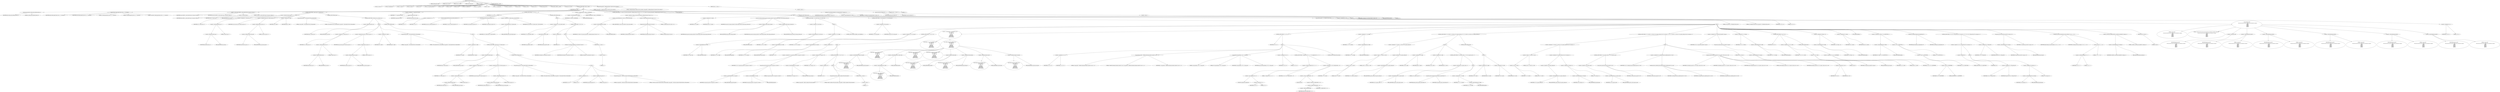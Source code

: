 digraph hostapd_notif_assoc {  
"1000121" [label = "(METHOD,hostapd_notif_assoc)" ]
"1000122" [label = "(PARAM,hostapd_data *hapd)" ]
"1000123" [label = "(PARAM,const u8 *addr)" ]
"1000124" [label = "(PARAM,const u8 *req_ies)" ]
"1000125" [label = "(PARAM,size_t req_ies_len)" ]
"1000126" [label = "(PARAM,int reassoc)" ]
"1000127" [label = "(BLOCK,,)" ]
"1000128" [label = "(LOCAL,v5: const u8 *)" ]
"1000129" [label = "(LOCAL,v6: hostapd_data *)" ]
"1000130" [label = "(LOCAL,v7: sta_info *)" ]
"1000131" [label = "(LOCAL,v8: sta_info *)" ]
"1000132" [label = "(LOCAL,v9: int)" ]
"1000133" [label = "(LOCAL,v10: wpa_state_machine *)" ]
"1000134" [label = "(LOCAL,v11: int)" ]
"1000135" [label = "(LOCAL,v12: int)" ]
"1000136" [label = "(LOCAL,v13: int)" ]
"1000137" [label = "(LOCAL,v14: unsigned int)" ]
"1000138" [label = "(LOCAL,v15: wpa_event)" ]
"1000139" [label = "(LOCAL,v17: u32)" ]
"1000140" [label = "(LOCAL,v18: hostapd_data *)" ]
"1000141" [label = "(LOCAL,v19: const u8 *)" ]
"1000142" [label = "(LOCAL,v20: int)" ]
"1000143" [label = "(LOCAL,v21: u32)" ]
"1000144" [label = "(LOCAL,v22: u8 *)" ]
"1000145" [label = "(LOCAL,wpa_ie_len: int)" ]
"1000146" [label = "(LOCAL,elems: ieee802_11_elems)" ]
"1000147" [label = "(LOCAL,eid: u8 [ 1080 ])" ]
"1000148" [label = "(CONTROL_STRUCTURE,if ( addr ),if ( addr ))" ]
"1000149" [label = "(IDENTIFIER,addr,if ( addr ))" ]
"1000150" [label = "(BLOCK,,)" ]
"1000151" [label = "(random_add_randomness,random_add_randomness(addr, 6u))" ]
"1000152" [label = "(IDENTIFIER,addr,random_add_randomness(addr, 6u))" ]
"1000153" [label = "(LITERAL,6u,random_add_randomness(addr, 6u))" ]
"1000154" [label = "(hostapd_logger,hostapd_logger(hapd, addr, 1u, 2, \"associated\"))" ]
"1000155" [label = "(IDENTIFIER,hapd,hostapd_logger(hapd, addr, 1u, 2, \"associated\"))" ]
"1000156" [label = "(IDENTIFIER,addr,hostapd_logger(hapd, addr, 1u, 2, \"associated\"))" ]
"1000157" [label = "(LITERAL,1u,hostapd_logger(hapd, addr, 1u, 2, \"associated\"))" ]
"1000158" [label = "(LITERAL,2,hostapd_logger(hapd, addr, 1u, 2, \"associated\"))" ]
"1000159" [label = "(LITERAL,\"associated\",hostapd_logger(hapd, addr, 1u, 2, \"associated\"))" ]
"1000160" [label = "(ieee802_11_parse_elems,ieee802_11_parse_elems(req_ies, req_ies_len, &elems, 0))" ]
"1000161" [label = "(IDENTIFIER,req_ies,ieee802_11_parse_elems(req_ies, req_ies_len, &elems, 0))" ]
"1000162" [label = "(IDENTIFIER,req_ies_len,ieee802_11_parse_elems(req_ies, req_ies_len, &elems, 0))" ]
"1000163" [label = "(<operator>.addressOf,&elems)" ]
"1000164" [label = "(IDENTIFIER,elems,ieee802_11_parse_elems(req_ies, req_ies_len, &elems, 0))" ]
"1000165" [label = "(LITERAL,0,ieee802_11_parse_elems(req_ies, req_ies_len, &elems, 0))" ]
"1000166" [label = "(CONTROL_STRUCTURE,if ( elems.wps_ie ),if ( elems.wps_ie ))" ]
"1000167" [label = "(<operator>.fieldAccess,elems.wps_ie)" ]
"1000168" [label = "(IDENTIFIER,elems,if ( elems.wps_ie ))" ]
"1000169" [label = "(FIELD_IDENTIFIER,wps_ie,wps_ie)" ]
"1000170" [label = "(BLOCK,,)" ]
"1000171" [label = "(<operator>.assignment,v5 = elems.wps_ie - 2)" ]
"1000172" [label = "(IDENTIFIER,v5,v5 = elems.wps_ie - 2)" ]
"1000173" [label = "(<operator>.subtraction,elems.wps_ie - 2)" ]
"1000174" [label = "(<operator>.fieldAccess,elems.wps_ie)" ]
"1000175" [label = "(IDENTIFIER,elems,elems.wps_ie - 2)" ]
"1000176" [label = "(FIELD_IDENTIFIER,wps_ie,wps_ie)" ]
"1000177" [label = "(LITERAL,2,elems.wps_ie - 2)" ]
"1000178" [label = "(<operator>.assignment,wpa_ie_len = elems.wps_ie_len + 2)" ]
"1000179" [label = "(IDENTIFIER,wpa_ie_len,wpa_ie_len = elems.wps_ie_len + 2)" ]
"1000180" [label = "(<operator>.addition,elems.wps_ie_len + 2)" ]
"1000181" [label = "(<operator>.fieldAccess,elems.wps_ie_len)" ]
"1000182" [label = "(IDENTIFIER,elems,elems.wps_ie_len + 2)" ]
"1000183" [label = "(FIELD_IDENTIFIER,wps_ie_len,wps_ie_len)" ]
"1000184" [label = "(LITERAL,2,elems.wps_ie_len + 2)" ]
"1000185" [label = "(<operator>.assignment,v6 = hapd)" ]
"1000186" [label = "(IDENTIFIER,v6,v6 = hapd)" ]
"1000187" [label = "(IDENTIFIER,hapd,v6 = hapd)" ]
"1000188" [label = "(wpa_printf,wpa_printf(2, \"STA included WPS IE in (Re)AssocReq\"))" ]
"1000189" [label = "(LITERAL,2,wpa_printf(2, \"STA included WPS IE in (Re)AssocReq\"))" ]
"1000190" [label = "(LITERAL,\"STA included WPS IE in (Re)AssocReq\",wpa_printf(2, \"STA included WPS IE in (Re)AssocReq\"))" ]
"1000191" [label = "(CONTROL_STRUCTURE,else,else)" ]
"1000192" [label = "(CONTROL_STRUCTURE,if ( elems.rsn_ie ),if ( elems.rsn_ie ))" ]
"1000193" [label = "(<operator>.fieldAccess,elems.rsn_ie)" ]
"1000194" [label = "(IDENTIFIER,elems,if ( elems.rsn_ie ))" ]
"1000195" [label = "(FIELD_IDENTIFIER,rsn_ie,rsn_ie)" ]
"1000196" [label = "(BLOCK,,)" ]
"1000197" [label = "(<operator>.assignment,v5 = elems.rsn_ie - 2)" ]
"1000198" [label = "(IDENTIFIER,v5,v5 = elems.rsn_ie - 2)" ]
"1000199" [label = "(<operator>.subtraction,elems.rsn_ie - 2)" ]
"1000200" [label = "(<operator>.fieldAccess,elems.rsn_ie)" ]
"1000201" [label = "(IDENTIFIER,elems,elems.rsn_ie - 2)" ]
"1000202" [label = "(FIELD_IDENTIFIER,rsn_ie,rsn_ie)" ]
"1000203" [label = "(LITERAL,2,elems.rsn_ie - 2)" ]
"1000204" [label = "(<operator>.assignment,wpa_ie_len = elems.rsn_ie_len + 2)" ]
"1000205" [label = "(IDENTIFIER,wpa_ie_len,wpa_ie_len = elems.rsn_ie_len + 2)" ]
"1000206" [label = "(<operator>.addition,elems.rsn_ie_len + 2)" ]
"1000207" [label = "(<operator>.fieldAccess,elems.rsn_ie_len)" ]
"1000208" [label = "(IDENTIFIER,elems,elems.rsn_ie_len + 2)" ]
"1000209" [label = "(FIELD_IDENTIFIER,rsn_ie_len,rsn_ie_len)" ]
"1000210" [label = "(LITERAL,2,elems.rsn_ie_len + 2)" ]
"1000211" [label = "(<operator>.assignment,v6 = hapd)" ]
"1000212" [label = "(IDENTIFIER,v6,v6 = hapd)" ]
"1000213" [label = "(IDENTIFIER,hapd,v6 = hapd)" ]
"1000214" [label = "(wpa_printf,wpa_printf(2, \"STA included RSN IE in (Re)AssocReq\"))" ]
"1000215" [label = "(LITERAL,2,wpa_printf(2, \"STA included RSN IE in (Re)AssocReq\"))" ]
"1000216" [label = "(LITERAL,\"STA included RSN IE in (Re)AssocReq\",wpa_printf(2, \"STA included RSN IE in (Re)AssocReq\"))" ]
"1000217" [label = "(CONTROL_STRUCTURE,else,else)" ]
"1000218" [label = "(BLOCK,,)" ]
"1000219" [label = "(<operator>.assignment,v6 = hapd)" ]
"1000220" [label = "(IDENTIFIER,v6,v6 = hapd)" ]
"1000221" [label = "(IDENTIFIER,hapd,v6 = hapd)" ]
"1000222" [label = "(CONTROL_STRUCTURE,if ( elems.wpa_ie ),if ( elems.wpa_ie ))" ]
"1000223" [label = "(<operator>.fieldAccess,elems.wpa_ie)" ]
"1000224" [label = "(IDENTIFIER,elems,if ( elems.wpa_ie ))" ]
"1000225" [label = "(FIELD_IDENTIFIER,wpa_ie,wpa_ie)" ]
"1000226" [label = "(BLOCK,,)" ]
"1000227" [label = "(<operator>.assignment,v5 = elems.wpa_ie - 2)" ]
"1000228" [label = "(IDENTIFIER,v5,v5 = elems.wpa_ie - 2)" ]
"1000229" [label = "(<operator>.subtraction,elems.wpa_ie - 2)" ]
"1000230" [label = "(<operator>.fieldAccess,elems.wpa_ie)" ]
"1000231" [label = "(IDENTIFIER,elems,elems.wpa_ie - 2)" ]
"1000232" [label = "(FIELD_IDENTIFIER,wpa_ie,wpa_ie)" ]
"1000233" [label = "(LITERAL,2,elems.wpa_ie - 2)" ]
"1000234" [label = "(<operator>.assignment,wpa_ie_len = elems.wpa_ie_len + 2)" ]
"1000235" [label = "(IDENTIFIER,wpa_ie_len,wpa_ie_len = elems.wpa_ie_len + 2)" ]
"1000236" [label = "(<operator>.addition,elems.wpa_ie_len + 2)" ]
"1000237" [label = "(<operator>.fieldAccess,elems.wpa_ie_len)" ]
"1000238" [label = "(IDENTIFIER,elems,elems.wpa_ie_len + 2)" ]
"1000239" [label = "(FIELD_IDENTIFIER,wpa_ie_len,wpa_ie_len)" ]
"1000240" [label = "(LITERAL,2,elems.wpa_ie_len + 2)" ]
"1000241" [label = "(wpa_printf,wpa_printf(2, \"STA included WPA IE in (Re)AssocReq\"))" ]
"1000242" [label = "(LITERAL,2,wpa_printf(2, \"STA included WPA IE in (Re)AssocReq\"))" ]
"1000243" [label = "(LITERAL,\"STA included WPA IE in (Re)AssocReq\",wpa_printf(2, \"STA included WPA IE in (Re)AssocReq\"))" ]
"1000244" [label = "(CONTROL_STRUCTURE,else,else)" ]
"1000245" [label = "(BLOCK,,)" ]
"1000246" [label = "(<operator>.assignment,v5 = 0)" ]
"1000247" [label = "(IDENTIFIER,v5,v5 = 0)" ]
"1000248" [label = "(LITERAL,0,v5 = 0)" ]
"1000249" [label = "(<operator>.assignment,wpa_ie_len = 0)" ]
"1000250" [label = "(IDENTIFIER,wpa_ie_len,wpa_ie_len = 0)" ]
"1000251" [label = "(LITERAL,0,wpa_ie_len = 0)" ]
"1000252" [label = "(wpa_printf,wpa_printf(2, \"STA did not include WPS/RSN/WPA IE in (Re)AssocReq\"))" ]
"1000253" [label = "(LITERAL,2,wpa_printf(2, \"STA did not include WPS/RSN/WPA IE in (Re)AssocReq\"))" ]
"1000254" [label = "(LITERAL,\"STA did not include WPS/RSN/WPA IE in (Re)AssocReq\",wpa_printf(2, \"STA did not include WPS/RSN/WPA IE in (Re)AssocReq\"))" ]
"1000255" [label = "(<operator>.assignment,v7 = ap_get_sta(v6, addr))" ]
"1000256" [label = "(IDENTIFIER,v7,v7 = ap_get_sta(v6, addr))" ]
"1000257" [label = "(ap_get_sta,ap_get_sta(v6, addr))" ]
"1000258" [label = "(IDENTIFIER,v6,ap_get_sta(v6, addr))" ]
"1000259" [label = "(IDENTIFIER,addr,ap_get_sta(v6, addr))" ]
"1000260" [label = "(CONTROL_STRUCTURE,if ( v7 ),if ( v7 ))" ]
"1000261" [label = "(IDENTIFIER,v7,if ( v7 ))" ]
"1000262" [label = "(BLOCK,,)" ]
"1000263" [label = "(<operator>.assignment,v8 = v7)" ]
"1000264" [label = "(IDENTIFIER,v8,v8 = v7)" ]
"1000265" [label = "(IDENTIFIER,v7,v8 = v7)" ]
"1000266" [label = "(ap_sta_no_session_timeout,ap_sta_no_session_timeout(v6, v7))" ]
"1000267" [label = "(IDENTIFIER,v6,ap_sta_no_session_timeout(v6, v7))" ]
"1000268" [label = "(IDENTIFIER,v7,ap_sta_no_session_timeout(v6, v7))" ]
"1000269" [label = "(accounting_sta_stop,accounting_sta_stop(v6, v8))" ]
"1000270" [label = "(IDENTIFIER,v6,accounting_sta_stop(v6, v8))" ]
"1000271" [label = "(IDENTIFIER,v8,accounting_sta_stop(v6, v8))" ]
"1000272" [label = "(<operator>.assignment,v8->timeout_next = STA_NULLFUNC)" ]
"1000273" [label = "(<operator>.indirectFieldAccess,v8->timeout_next)" ]
"1000274" [label = "(IDENTIFIER,v8,v8->timeout_next = STA_NULLFUNC)" ]
"1000275" [label = "(FIELD_IDENTIFIER,timeout_next,timeout_next)" ]
"1000276" [label = "(IDENTIFIER,STA_NULLFUNC,v8->timeout_next = STA_NULLFUNC)" ]
"1000277" [label = "(CONTROL_STRUCTURE,else,else)" ]
"1000278" [label = "(BLOCK,,)" ]
"1000279" [label = "(<operator>.assignment,v8 = ap_sta_add(v6, addr))" ]
"1000280" [label = "(IDENTIFIER,v8,v8 = ap_sta_add(v6, addr))" ]
"1000281" [label = "(ap_sta_add,ap_sta_add(v6, addr))" ]
"1000282" [label = "(IDENTIFIER,v6,ap_sta_add(v6, addr))" ]
"1000283" [label = "(IDENTIFIER,addr,ap_sta_add(v6, addr))" ]
"1000284" [label = "(CONTROL_STRUCTURE,if ( !v8 ),if ( !v8 ))" ]
"1000285" [label = "(<operator>.logicalNot,!v8)" ]
"1000286" [label = "(IDENTIFIER,v8,!v8)" ]
"1000287" [label = "(BLOCK,,)" ]
"1000288" [label = "(hostapd_drv_sta_disassoc,hostapd_drv_sta_disassoc(v6, addr, 5))" ]
"1000289" [label = "(IDENTIFIER,v6,hostapd_drv_sta_disassoc(v6, addr, 5))" ]
"1000290" [label = "(IDENTIFIER,addr,hostapd_drv_sta_disassoc(v6, addr, 5))" ]
"1000291" [label = "(LITERAL,5,hostapd_drv_sta_disassoc(v6, addr, 5))" ]
"1000292" [label = "(RETURN,return -1;,return -1;)" ]
"1000293" [label = "(<operator>.minus,-1)" ]
"1000294" [label = "(LITERAL,1,-1)" ]
"1000295" [label = "(<operators>.assignmentAnd,v8->flags &= 0xFFFECFFF)" ]
"1000296" [label = "(<operator>.indirectFieldAccess,v8->flags)" ]
"1000297" [label = "(IDENTIFIER,v8,v8->flags &= 0xFFFECFFF)" ]
"1000298" [label = "(FIELD_IDENTIFIER,flags,flags)" ]
"1000299" [label = "(LITERAL,0xFFFECFFF,v8->flags &= 0xFFFECFFF)" ]
"1000300" [label = "(CONTROL_STRUCTURE,if ( v6->iface->drv_max_acl_mac_addrs || hostapd_check_acl(v6, addr, 0) == 1 ),if ( v6->iface->drv_max_acl_mac_addrs || hostapd_check_acl(v6, addr, 0) == 1 ))" ]
"1000301" [label = "(<operator>.logicalOr,v6->iface->drv_max_acl_mac_addrs || hostapd_check_acl(v6, addr, 0) == 1)" ]
"1000302" [label = "(<operator>.indirectFieldAccess,v6->iface->drv_max_acl_mac_addrs)" ]
"1000303" [label = "(<operator>.indirectFieldAccess,v6->iface)" ]
"1000304" [label = "(IDENTIFIER,v6,v6->iface->drv_max_acl_mac_addrs || hostapd_check_acl(v6, addr, 0) == 1)" ]
"1000305" [label = "(FIELD_IDENTIFIER,iface,iface)" ]
"1000306" [label = "(FIELD_IDENTIFIER,drv_max_acl_mac_addrs,drv_max_acl_mac_addrs)" ]
"1000307" [label = "(<operator>.equals,hostapd_check_acl(v6, addr, 0) == 1)" ]
"1000308" [label = "(hostapd_check_acl,hostapd_check_acl(v6, addr, 0))" ]
"1000309" [label = "(IDENTIFIER,v6,hostapd_check_acl(v6, addr, 0))" ]
"1000310" [label = "(IDENTIFIER,addr,hostapd_check_acl(v6, addr, 0))" ]
"1000311" [label = "(LITERAL,0,hostapd_check_acl(v6, addr, 0))" ]
"1000312" [label = "(LITERAL,1,hostapd_check_acl(v6, addr, 0) == 1)" ]
"1000313" [label = "(BLOCK,,)" ]
"1000314" [label = "(<operator>.assignment,v9 = reassoc)" ]
"1000315" [label = "(IDENTIFIER,v9,v9 = reassoc)" ]
"1000316" [label = "(IDENTIFIER,reassoc,v9 = reassoc)" ]
"1000317" [label = "(ap_copy_sta_supp_op_classes,ap_copy_sta_supp_op_classes(v8, elems.supp_op_classes, elems.supp_op_classes_len))" ]
"1000318" [label = "(IDENTIFIER,v8,ap_copy_sta_supp_op_classes(v8, elems.supp_op_classes, elems.supp_op_classes_len))" ]
"1000319" [label = "(<operator>.fieldAccess,elems.supp_op_classes)" ]
"1000320" [label = "(IDENTIFIER,elems,ap_copy_sta_supp_op_classes(v8, elems.supp_op_classes, elems.supp_op_classes_len))" ]
"1000321" [label = "(FIELD_IDENTIFIER,supp_op_classes,supp_op_classes)" ]
"1000322" [label = "(<operator>.fieldAccess,elems.supp_op_classes_len)" ]
"1000323" [label = "(IDENTIFIER,elems,ap_copy_sta_supp_op_classes(v8, elems.supp_op_classes, elems.supp_op_classes_len))" ]
"1000324" [label = "(FIELD_IDENTIFIER,supp_op_classes_len,supp_op_classes_len)" ]
"1000325" [label = "(CONTROL_STRUCTURE,if ( !v6->conf->wpa ),if ( !v6->conf->wpa ))" ]
"1000326" [label = "(<operator>.logicalNot,!v6->conf->wpa)" ]
"1000327" [label = "(<operator>.indirectFieldAccess,v6->conf->wpa)" ]
"1000328" [label = "(<operator>.indirectFieldAccess,v6->conf)" ]
"1000329" [label = "(IDENTIFIER,v6,!v6->conf->wpa)" ]
"1000330" [label = "(FIELD_IDENTIFIER,conf,conf)" ]
"1000331" [label = "(FIELD_IDENTIFIER,wpa,wpa)" ]
"1000332" [label = "(BLOCK,,)" ]
"1000333" [label = "(<operator>.assignment,v14 = v8->flags)" ]
"1000334" [label = "(IDENTIFIER,v14,v14 = v8->flags)" ]
"1000335" [label = "(<operator>.indirectFieldAccess,v8->flags)" ]
"1000336" [label = "(IDENTIFIER,v8,v14 = v8->flags)" ]
"1000337" [label = "(FIELD_IDENTIFIER,flags,flags)" ]
"1000338" [label = "(CONTROL_STRUCTURE,goto LABEL_24;,goto LABEL_24;)" ]
"1000339" [label = "(CONTROL_STRUCTURE,if ( v5 && wpa_ie_len ),if ( v5 && wpa_ie_len ))" ]
"1000340" [label = "(<operator>.logicalAnd,v5 && wpa_ie_len)" ]
"1000341" [label = "(IDENTIFIER,v5,v5 && wpa_ie_len)" ]
"1000342" [label = "(IDENTIFIER,wpa_ie_len,v5 && wpa_ie_len)" ]
"1000343" [label = "(BLOCK,,)" ]
"1000344" [label = "(<operator>.assignment,v10 = v8->wpa_sm)" ]
"1000345" [label = "(IDENTIFIER,v10,v10 = v8->wpa_sm)" ]
"1000346" [label = "(<operator>.indirectFieldAccess,v8->wpa_sm)" ]
"1000347" [label = "(IDENTIFIER,v8,v10 = v8->wpa_sm)" ]
"1000348" [label = "(FIELD_IDENTIFIER,wpa_sm,wpa_sm)" ]
"1000349" [label = "(CONTROL_STRUCTURE,if ( !v10 ),if ( !v10 ))" ]
"1000350" [label = "(<operator>.logicalNot,!v10)" ]
"1000351" [label = "(IDENTIFIER,v10,!v10)" ]
"1000352" [label = "(BLOCK,,)" ]
"1000353" [label = "(<operator>.assignment,v10 = wpa_auth_sta_init(v6->wpa_auth, v8->addr, 0))" ]
"1000354" [label = "(IDENTIFIER,v10,v10 = wpa_auth_sta_init(v6->wpa_auth, v8->addr, 0))" ]
"1000355" [label = "(wpa_auth_sta_init,wpa_auth_sta_init(v6->wpa_auth, v8->addr, 0))" ]
"1000356" [label = "(<operator>.indirectFieldAccess,v6->wpa_auth)" ]
"1000357" [label = "(IDENTIFIER,v6,wpa_auth_sta_init(v6->wpa_auth, v8->addr, 0))" ]
"1000358" [label = "(FIELD_IDENTIFIER,wpa_auth,wpa_auth)" ]
"1000359" [label = "(<operator>.indirectFieldAccess,v8->addr)" ]
"1000360" [label = "(IDENTIFIER,v8,wpa_auth_sta_init(v6->wpa_auth, v8->addr, 0))" ]
"1000361" [label = "(FIELD_IDENTIFIER,addr,addr)" ]
"1000362" [label = "(LITERAL,0,wpa_auth_sta_init(v6->wpa_auth, v8->addr, 0))" ]
"1000363" [label = "(<operator>.assignment,v8->wpa_sm = v10)" ]
"1000364" [label = "(<operator>.indirectFieldAccess,v8->wpa_sm)" ]
"1000365" [label = "(IDENTIFIER,v8,v8->wpa_sm = v10)" ]
"1000366" [label = "(FIELD_IDENTIFIER,wpa_sm,wpa_sm)" ]
"1000367" [label = "(IDENTIFIER,v10,v8->wpa_sm = v10)" ]
"1000368" [label = "(CONTROL_STRUCTURE,if ( !v10 ),if ( !v10 ))" ]
"1000369" [label = "(<operator>.logicalNot,!v10)" ]
"1000370" [label = "(IDENTIFIER,v10,!v10)" ]
"1000371" [label = "(BLOCK,,)" ]
"1000372" [label = "(wpa_printf,wpa_printf(5, \"Failed to initialize WPA state machine\"))" ]
"1000373" [label = "(LITERAL,5,wpa_printf(5, \"Failed to initialize WPA state machine\"))" ]
"1000374" [label = "(LITERAL,\"Failed to initialize WPA state machine\",wpa_printf(5, \"Failed to initialize WPA state machine\"))" ]
"1000375" [label = "(RETURN,return -1;,return -1;)" ]
"1000376" [label = "(<operator>.minus,-1)" ]
"1000377" [label = "(LITERAL,1,-1)" ]
"1000378" [label = "(<operator>.assignment,v11 = wpa_validate_wpa_ie(\n                hapd->wpa_auth,\n                v10,\n                v6->iface->freq,\n                v5,\n                wpa_ie_len,\n                elems.mdie,\n                elems.mdie_len,\n                elems.owe_dh,\n                elems.owe_dh_len))" ]
"1000379" [label = "(IDENTIFIER,v11,v11 = wpa_validate_wpa_ie(\n                hapd->wpa_auth,\n                v10,\n                v6->iface->freq,\n                v5,\n                wpa_ie_len,\n                elems.mdie,\n                elems.mdie_len,\n                elems.owe_dh,\n                elems.owe_dh_len))" ]
"1000380" [label = "(wpa_validate_wpa_ie,wpa_validate_wpa_ie(\n                hapd->wpa_auth,\n                v10,\n                v6->iface->freq,\n                v5,\n                wpa_ie_len,\n                elems.mdie,\n                elems.mdie_len,\n                elems.owe_dh,\n                elems.owe_dh_len))" ]
"1000381" [label = "(<operator>.indirectFieldAccess,hapd->wpa_auth)" ]
"1000382" [label = "(IDENTIFIER,hapd,wpa_validate_wpa_ie(\n                hapd->wpa_auth,\n                v10,\n                v6->iface->freq,\n                v5,\n                wpa_ie_len,\n                elems.mdie,\n                elems.mdie_len,\n                elems.owe_dh,\n                elems.owe_dh_len))" ]
"1000383" [label = "(FIELD_IDENTIFIER,wpa_auth,wpa_auth)" ]
"1000384" [label = "(IDENTIFIER,v10,wpa_validate_wpa_ie(\n                hapd->wpa_auth,\n                v10,\n                v6->iface->freq,\n                v5,\n                wpa_ie_len,\n                elems.mdie,\n                elems.mdie_len,\n                elems.owe_dh,\n                elems.owe_dh_len))" ]
"1000385" [label = "(<operator>.indirectFieldAccess,v6->iface->freq)" ]
"1000386" [label = "(<operator>.indirectFieldAccess,v6->iface)" ]
"1000387" [label = "(IDENTIFIER,v6,wpa_validate_wpa_ie(\n                hapd->wpa_auth,\n                v10,\n                v6->iface->freq,\n                v5,\n                wpa_ie_len,\n                elems.mdie,\n                elems.mdie_len,\n                elems.owe_dh,\n                elems.owe_dh_len))" ]
"1000388" [label = "(FIELD_IDENTIFIER,iface,iface)" ]
"1000389" [label = "(FIELD_IDENTIFIER,freq,freq)" ]
"1000390" [label = "(IDENTIFIER,v5,wpa_validate_wpa_ie(\n                hapd->wpa_auth,\n                v10,\n                v6->iface->freq,\n                v5,\n                wpa_ie_len,\n                elems.mdie,\n                elems.mdie_len,\n                elems.owe_dh,\n                elems.owe_dh_len))" ]
"1000391" [label = "(IDENTIFIER,wpa_ie_len,wpa_validate_wpa_ie(\n                hapd->wpa_auth,\n                v10,\n                v6->iface->freq,\n                v5,\n                wpa_ie_len,\n                elems.mdie,\n                elems.mdie_len,\n                elems.owe_dh,\n                elems.owe_dh_len))" ]
"1000392" [label = "(<operator>.fieldAccess,elems.mdie)" ]
"1000393" [label = "(IDENTIFIER,elems,wpa_validate_wpa_ie(\n                hapd->wpa_auth,\n                v10,\n                v6->iface->freq,\n                v5,\n                wpa_ie_len,\n                elems.mdie,\n                elems.mdie_len,\n                elems.owe_dh,\n                elems.owe_dh_len))" ]
"1000394" [label = "(FIELD_IDENTIFIER,mdie,mdie)" ]
"1000395" [label = "(<operator>.fieldAccess,elems.mdie_len)" ]
"1000396" [label = "(IDENTIFIER,elems,wpa_validate_wpa_ie(\n                hapd->wpa_auth,\n                v10,\n                v6->iface->freq,\n                v5,\n                wpa_ie_len,\n                elems.mdie,\n                elems.mdie_len,\n                elems.owe_dh,\n                elems.owe_dh_len))" ]
"1000397" [label = "(FIELD_IDENTIFIER,mdie_len,mdie_len)" ]
"1000398" [label = "(<operator>.fieldAccess,elems.owe_dh)" ]
"1000399" [label = "(IDENTIFIER,elems,wpa_validate_wpa_ie(\n                hapd->wpa_auth,\n                v10,\n                v6->iface->freq,\n                v5,\n                wpa_ie_len,\n                elems.mdie,\n                elems.mdie_len,\n                elems.owe_dh,\n                elems.owe_dh_len))" ]
"1000400" [label = "(FIELD_IDENTIFIER,owe_dh,owe_dh)" ]
"1000401" [label = "(<operator>.fieldAccess,elems.owe_dh_len)" ]
"1000402" [label = "(IDENTIFIER,elems,wpa_validate_wpa_ie(\n                hapd->wpa_auth,\n                v10,\n                v6->iface->freq,\n                v5,\n                wpa_ie_len,\n                elems.mdie,\n                elems.mdie_len,\n                elems.owe_dh,\n                elems.owe_dh_len))" ]
"1000403" [label = "(FIELD_IDENTIFIER,owe_dh_len,owe_dh_len)" ]
"1000404" [label = "(CONTROL_STRUCTURE,if ( v11 ),if ( v11 ))" ]
"1000405" [label = "(IDENTIFIER,v11,if ( v11 ))" ]
"1000406" [label = "(BLOCK,,)" ]
"1000407" [label = "(<operator>.assignment,v12 = v11)" ]
"1000408" [label = "(IDENTIFIER,v12,v12 = v11)" ]
"1000409" [label = "(IDENTIFIER,v11,v12 = v11)" ]
"1000410" [label = "(wpa_printf,wpa_printf(2, \"WPA/RSN information element rejected? (res %u)\", v11))" ]
"1000411" [label = "(LITERAL,2,wpa_printf(2, \"WPA/RSN information element rejected? (res %u)\", v11))" ]
"1000412" [label = "(LITERAL,\"WPA/RSN information element rejected? (res %u)\",wpa_printf(2, \"WPA/RSN information element rejected? (res %u)\", v11))" ]
"1000413" [label = "(IDENTIFIER,v11,wpa_printf(2, \"WPA/RSN information element rejected? (res %u)\", v11))" ]
"1000414" [label = "(wpa_hexdump,wpa_hexdump(2, \"IE\", v5, wpa_ie_len))" ]
"1000415" [label = "(LITERAL,2,wpa_hexdump(2, \"IE\", v5, wpa_ie_len))" ]
"1000416" [label = "(LITERAL,\"IE\",wpa_hexdump(2, \"IE\", v5, wpa_ie_len))" ]
"1000417" [label = "(IDENTIFIER,v5,wpa_hexdump(2, \"IE\", v5, wpa_ie_len))" ]
"1000418" [label = "(IDENTIFIER,wpa_ie_len,wpa_hexdump(2, \"IE\", v5, wpa_ie_len))" ]
"1000419" [label = "(<operator>.assignment,v13 = 13)" ]
"1000420" [label = "(IDENTIFIER,v13,v13 = 13)" ]
"1000421" [label = "(LITERAL,13,v13 = 13)" ]
"1000422" [label = "(CONTROL_STRUCTURE,if ( (unsigned int)(v12 - 2) < 7 ),if ( (unsigned int)(v12 - 2) < 7 ))" ]
"1000423" [label = "(<operator>.lessThan,(unsigned int)(v12 - 2) < 7)" ]
"1000424" [label = "(<operator>.cast,(unsigned int)(v12 - 2))" ]
"1000425" [label = "(UNKNOWN,unsigned int,unsigned int)" ]
"1000426" [label = "(<operator>.subtraction,v12 - 2)" ]
"1000427" [label = "(IDENTIFIER,v12,v12 - 2)" ]
"1000428" [label = "(LITERAL,2,v12 - 2)" ]
"1000429" [label = "(LITERAL,7,(unsigned int)(v12 - 2) < 7)" ]
"1000430" [label = "(<operator>.assignment,v13 = (int)*(&off_80C6498 + v12))" ]
"1000431" [label = "(IDENTIFIER,v13,v13 = (int)*(&off_80C6498 + v12))" ]
"1000432" [label = "(<operator>.cast,(int)*(&off_80C6498 + v12))" ]
"1000433" [label = "(UNKNOWN,int,int)" ]
"1000434" [label = "(<operator>.indirection,*(&off_80C6498 + v12))" ]
"1000435" [label = "(<operator>.addition,&off_80C6498 + v12)" ]
"1000436" [label = "(<operator>.addressOf,&off_80C6498)" ]
"1000437" [label = "(IDENTIFIER,off_80C6498,&off_80C6498 + v12)" ]
"1000438" [label = "(IDENTIFIER,v12,&off_80C6498 + v12)" ]
"1000439" [label = "(CONTROL_STRUCTURE,goto fail;,goto fail;)" ]
"1000440" [label = "(<operator>.assignment,v17 = v8->flags)" ]
"1000441" [label = "(IDENTIFIER,v17,v17 = v8->flags)" ]
"1000442" [label = "(<operator>.indirectFieldAccess,v8->flags)" ]
"1000443" [label = "(IDENTIFIER,v8,v17 = v8->flags)" ]
"1000444" [label = "(FIELD_IDENTIFIER,flags,flags)" ]
"1000445" [label = "(CONTROL_STRUCTURE,if ( (v17 & 0x402) == 1026 && !v8->sa_query_timed_out ),if ( (v17 & 0x402) == 1026 && !v8->sa_query_timed_out ))" ]
"1000446" [label = "(<operator>.logicalAnd,(v17 & 0x402) == 1026 && !v8->sa_query_timed_out)" ]
"1000447" [label = "(<operator>.equals,(v17 & 0x402) == 1026)" ]
"1000448" [label = "(<operator>.and,v17 & 0x402)" ]
"1000449" [label = "(IDENTIFIER,v17,v17 & 0x402)" ]
"1000450" [label = "(LITERAL,0x402,v17 & 0x402)" ]
"1000451" [label = "(LITERAL,1026,(v17 & 0x402) == 1026)" ]
"1000452" [label = "(<operator>.logicalNot,!v8->sa_query_timed_out)" ]
"1000453" [label = "(<operator>.indirectFieldAccess,v8->sa_query_timed_out)" ]
"1000454" [label = "(IDENTIFIER,v8,!v8->sa_query_timed_out)" ]
"1000455" [label = "(FIELD_IDENTIFIER,sa_query_timed_out,sa_query_timed_out)" ]
"1000456" [label = "(BLOCK,,)" ]
"1000457" [label = "(<operator>.assignment,v18 = hapd)" ]
"1000458" [label = "(IDENTIFIER,v18,v18 = hapd)" ]
"1000459" [label = "(IDENTIFIER,hapd,v18 = hapd)" ]
"1000460" [label = "(<operator>.assignment,v19 = addr)" ]
"1000461" [label = "(IDENTIFIER,v19,v19 = addr)" ]
"1000462" [label = "(IDENTIFIER,addr,v19 = addr)" ]
"1000463" [label = "(CONTROL_STRUCTURE,if ( v8->sa_query_count > 0 ),if ( v8->sa_query_count > 0 ))" ]
"1000464" [label = "(<operator>.greaterThan,v8->sa_query_count > 0)" ]
"1000465" [label = "(<operator>.indirectFieldAccess,v8->sa_query_count)" ]
"1000466" [label = "(IDENTIFIER,v8,v8->sa_query_count > 0)" ]
"1000467" [label = "(FIELD_IDENTIFIER,sa_query_count,sa_query_count)" ]
"1000468" [label = "(LITERAL,0,v8->sa_query_count > 0)" ]
"1000469" [label = "(BLOCK,,)" ]
"1000470" [label = "(ap_check_sa_query_timeout,ap_check_sa_query_timeout(hapd, v8))" ]
"1000471" [label = "(IDENTIFIER,hapd,ap_check_sa_query_timeout(hapd, v8))" ]
"1000472" [label = "(IDENTIFIER,v8,ap_check_sa_query_timeout(hapd, v8))" ]
"1000473" [label = "(<operator>.assignment,v17 = v8->flags)" ]
"1000474" [label = "(IDENTIFIER,v17,v17 = v8->flags)" ]
"1000475" [label = "(<operator>.indirectFieldAccess,v8->flags)" ]
"1000476" [label = "(IDENTIFIER,v8,v17 = v8->flags)" ]
"1000477" [label = "(FIELD_IDENTIFIER,flags,flags)" ]
"1000478" [label = "(CONTROL_STRUCTURE,else,else)" ]
"1000479" [label = "(BLOCK,,)" ]
"1000480" [label = "(<operator>.assignment,v18 = hapd)" ]
"1000481" [label = "(IDENTIFIER,v18,v18 = hapd)" ]
"1000482" [label = "(IDENTIFIER,hapd,v18 = hapd)" ]
"1000483" [label = "(<operator>.assignment,v19 = addr)" ]
"1000484" [label = "(IDENTIFIER,v19,v19 = addr)" ]
"1000485" [label = "(IDENTIFIER,addr,v19 = addr)" ]
"1000486" [label = "(CONTROL_STRUCTURE,if ( (v17 & 0x402) == 1026 && !v8->sa_query_timed_out && v8->auth_alg != 2 ),if ( (v17 & 0x402) == 1026 && !v8->sa_query_timed_out && v8->auth_alg != 2 ))" ]
"1000487" [label = "(<operator>.logicalAnd,(v17 & 0x402) == 1026 && !v8->sa_query_timed_out && v8->auth_alg != 2)" ]
"1000488" [label = "(<operator>.equals,(v17 & 0x402) == 1026)" ]
"1000489" [label = "(<operator>.and,v17 & 0x402)" ]
"1000490" [label = "(IDENTIFIER,v17,v17 & 0x402)" ]
"1000491" [label = "(LITERAL,0x402,v17 & 0x402)" ]
"1000492" [label = "(LITERAL,1026,(v17 & 0x402) == 1026)" ]
"1000493" [label = "(<operator>.logicalAnd,!v8->sa_query_timed_out && v8->auth_alg != 2)" ]
"1000494" [label = "(<operator>.logicalNot,!v8->sa_query_timed_out)" ]
"1000495" [label = "(<operator>.indirectFieldAccess,v8->sa_query_timed_out)" ]
"1000496" [label = "(IDENTIFIER,v8,!v8->sa_query_timed_out)" ]
"1000497" [label = "(FIELD_IDENTIFIER,sa_query_timed_out,sa_query_timed_out)" ]
"1000498" [label = "(<operator>.notEquals,v8->auth_alg != 2)" ]
"1000499" [label = "(<operator>.indirectFieldAccess,v8->auth_alg)" ]
"1000500" [label = "(IDENTIFIER,v8,v8->auth_alg != 2)" ]
"1000501" [label = "(FIELD_IDENTIFIER,auth_alg,auth_alg)" ]
"1000502" [label = "(LITERAL,2,v8->auth_alg != 2)" ]
"1000503" [label = "(BLOCK,,)" ]
"1000504" [label = "(CONTROL_STRUCTURE,if ( !v8->sa_query_count ),if ( !v8->sa_query_count ))" ]
"1000505" [label = "(<operator>.logicalNot,!v8->sa_query_count)" ]
"1000506" [label = "(<operator>.indirectFieldAccess,v8->sa_query_count)" ]
"1000507" [label = "(IDENTIFIER,v8,!v8->sa_query_count)" ]
"1000508" [label = "(FIELD_IDENTIFIER,sa_query_count,sa_query_count)" ]
"1000509" [label = "(ap_sta_start_sa_query,ap_sta_start_sa_query(v18, v8))" ]
"1000510" [label = "(IDENTIFIER,v18,ap_sta_start_sa_query(v18, v8))" ]
"1000511" [label = "(IDENTIFIER,v8,ap_sta_start_sa_query(v18, v8))" ]
"1000512" [label = "(<operator>.assignment,v22 = hostapd_eid_assoc_comeback_time(v18, v8, eid))" ]
"1000513" [label = "(IDENTIFIER,v22,v22 = hostapd_eid_assoc_comeback_time(v18, v8, eid))" ]
"1000514" [label = "(hostapd_eid_assoc_comeback_time,hostapd_eid_assoc_comeback_time(v18, v8, eid))" ]
"1000515" [label = "(IDENTIFIER,v18,hostapd_eid_assoc_comeback_time(v18, v8, eid))" ]
"1000516" [label = "(IDENTIFIER,v8,hostapd_eid_assoc_comeback_time(v18, v8, eid))" ]
"1000517" [label = "(IDENTIFIER,eid,hostapd_eid_assoc_comeback_time(v18, v8, eid))" ]
"1000518" [label = "(hostapd_sta_assoc,hostapd_sta_assoc(v18, v19, reassoc, 0x1Eu, eid, v22 - eid))" ]
"1000519" [label = "(IDENTIFIER,v18,hostapd_sta_assoc(v18, v19, reassoc, 0x1Eu, eid, v22 - eid))" ]
"1000520" [label = "(IDENTIFIER,v19,hostapd_sta_assoc(v18, v19, reassoc, 0x1Eu, eid, v22 - eid))" ]
"1000521" [label = "(IDENTIFIER,reassoc,hostapd_sta_assoc(v18, v19, reassoc, 0x1Eu, eid, v22 - eid))" ]
"1000522" [label = "(LITERAL,0x1Eu,hostapd_sta_assoc(v18, v19, reassoc, 0x1Eu, eid, v22 - eid))" ]
"1000523" [label = "(IDENTIFIER,eid,hostapd_sta_assoc(v18, v19, reassoc, 0x1Eu, eid, v22 - eid))" ]
"1000524" [label = "(<operator>.subtraction,v22 - eid)" ]
"1000525" [label = "(IDENTIFIER,v22,v22 - eid)" ]
"1000526" [label = "(IDENTIFIER,eid,v22 - eid)" ]
"1000527" [label = "(RETURN,return 0;,return 0;)" ]
"1000528" [label = "(LITERAL,0,return 0;)" ]
"1000529" [label = "(<operator>.assignment,v20 = wpa_auth_uses_mfp(v8->wpa_sm))" ]
"1000530" [label = "(IDENTIFIER,v20,v20 = wpa_auth_uses_mfp(v8->wpa_sm))" ]
"1000531" [label = "(wpa_auth_uses_mfp,wpa_auth_uses_mfp(v8->wpa_sm))" ]
"1000532" [label = "(<operator>.indirectFieldAccess,v8->wpa_sm)" ]
"1000533" [label = "(IDENTIFIER,v8,wpa_auth_uses_mfp(v8->wpa_sm))" ]
"1000534" [label = "(FIELD_IDENTIFIER,wpa_sm,wpa_sm)" ]
"1000535" [label = "(<operator>.assignment,v21 = v8->flags)" ]
"1000536" [label = "(IDENTIFIER,v21,v21 = v8->flags)" ]
"1000537" [label = "(<operator>.indirectFieldAccess,v8->flags)" ]
"1000538" [label = "(IDENTIFIER,v8,v21 = v8->flags)" ]
"1000539" [label = "(FIELD_IDENTIFIER,flags,flags)" ]
"1000540" [label = "(CONTROL_STRUCTURE,if ( v20 ),if ( v20 ))" ]
"1000541" [label = "(IDENTIFIER,v20,if ( v20 ))" ]
"1000542" [label = "(<operator>.assignment,v14 = v21 | 0x400)" ]
"1000543" [label = "(IDENTIFIER,v14,v14 = v21 | 0x400)" ]
"1000544" [label = "(<operator>.or,v21 | 0x400)" ]
"1000545" [label = "(IDENTIFIER,v21,v21 | 0x400)" ]
"1000546" [label = "(LITERAL,0x400,v21 | 0x400)" ]
"1000547" [label = "(CONTROL_STRUCTURE,else,else)" ]
"1000548" [label = "(<operator>.assignment,v14 = v21 & 0xFFFFFBFF)" ]
"1000549" [label = "(IDENTIFIER,v14,v14 = v21 & 0xFFFFFBFF)" ]
"1000550" [label = "(<operator>.and,v21 & 0xFFFFFBFF)" ]
"1000551" [label = "(IDENTIFIER,v21,v21 & 0xFFFFFBFF)" ]
"1000552" [label = "(LITERAL,0xFFFFFBFF,v21 & 0xFFFFFBFF)" ]
"1000553" [label = "(<operator>.assignment,v8->flags = v14)" ]
"1000554" [label = "(<operator>.indirectFieldAccess,v8->flags)" ]
"1000555" [label = "(IDENTIFIER,v8,v8->flags = v14)" ]
"1000556" [label = "(FIELD_IDENTIFIER,flags,flags)" ]
"1000557" [label = "(IDENTIFIER,v14,v8->flags = v14)" ]
"1000558" [label = "(<operator>.assignment,v9 = reassoc)" ]
"1000559" [label = "(IDENTIFIER,v9,v9 = reassoc)" ]
"1000560" [label = "(IDENTIFIER,reassoc,v9 = reassoc)" ]
"1000561" [label = "(JUMP_TARGET,LABEL_24)" ]
"1000562" [label = "(<operator>.assignment,v8->flags = v14 & 0xFFF7FFFC | 3)" ]
"1000563" [label = "(<operator>.indirectFieldAccess,v8->flags)" ]
"1000564" [label = "(IDENTIFIER,v8,v8->flags = v14 & 0xFFF7FFFC | 3)" ]
"1000565" [label = "(FIELD_IDENTIFIER,flags,flags)" ]
"1000566" [label = "(<operator>.or,v14 & 0xFFF7FFFC | 3)" ]
"1000567" [label = "(<operator>.and,v14 & 0xFFF7FFFC)" ]
"1000568" [label = "(IDENTIFIER,v14,v14 & 0xFFF7FFFC)" ]
"1000569" [label = "(LITERAL,0xFFF7FFFC,v14 & 0xFFF7FFFC)" ]
"1000570" [label = "(LITERAL,3,v14 & 0xFFF7FFFC | 3)" ]
"1000571" [label = "(hostapd_set_sta_flags,hostapd_set_sta_flags(hapd, v8))" ]
"1000572" [label = "(IDENTIFIER,hapd,hostapd_set_sta_flags(hapd, v8))" ]
"1000573" [label = "(IDENTIFIER,v8,hostapd_set_sta_flags(hapd, v8))" ]
"1000574" [label = "(CONTROL_STRUCTURE,if ( !v9 || (v15 = WPA_ASSOC_FT, v8->auth_alg != 2) ),if ( !v9 || (v15 = WPA_ASSOC_FT, v8->auth_alg != 2) ))" ]
"1000575" [label = "(<operator>.logicalOr,!v9 || (v15 = WPA_ASSOC_FT, v8->auth_alg != 2))" ]
"1000576" [label = "(<operator>.logicalNot,!v9)" ]
"1000577" [label = "(IDENTIFIER,v9,!v9)" ]
"1000578" [label = "(BLOCK,,)" ]
"1000579" [label = "(<operator>.assignment,v15 = WPA_ASSOC_FT)" ]
"1000580" [label = "(IDENTIFIER,v15,v15 = WPA_ASSOC_FT)" ]
"1000581" [label = "(IDENTIFIER,WPA_ASSOC_FT,v15 = WPA_ASSOC_FT)" ]
"1000582" [label = "(<operator>.notEquals,v8->auth_alg != 2)" ]
"1000583" [label = "(<operator>.indirectFieldAccess,v8->auth_alg)" ]
"1000584" [label = "(IDENTIFIER,v8,v8->auth_alg != 2)" ]
"1000585" [label = "(FIELD_IDENTIFIER,auth_alg,auth_alg)" ]
"1000586" [label = "(LITERAL,2,v8->auth_alg != 2)" ]
"1000587" [label = "(<operator>.assignment,v15 = WPA_ASSOC)" ]
"1000588" [label = "(IDENTIFIER,v15,v15 = WPA_ASSOC)" ]
"1000589" [label = "(IDENTIFIER,WPA_ASSOC,v15 = WPA_ASSOC)" ]
"1000590" [label = "(wpa_auth_sm_event,wpa_auth_sm_event(v8->wpa_sm, v15))" ]
"1000591" [label = "(<operator>.indirectFieldAccess,v8->wpa_sm)" ]
"1000592" [label = "(IDENTIFIER,v8,wpa_auth_sm_event(v8->wpa_sm, v15))" ]
"1000593" [label = "(FIELD_IDENTIFIER,wpa_sm,wpa_sm)" ]
"1000594" [label = "(IDENTIFIER,v15,wpa_auth_sm_event(v8->wpa_sm, v15))" ]
"1000595" [label = "(hostapd_new_assoc_sta,hostapd_new_assoc_sta(hapd, v8, (v14 >> 1) & 1))" ]
"1000596" [label = "(IDENTIFIER,hapd,hostapd_new_assoc_sta(hapd, v8, (v14 >> 1) & 1))" ]
"1000597" [label = "(IDENTIFIER,v8,hostapd_new_assoc_sta(hapd, v8, (v14 >> 1) & 1))" ]
"1000598" [label = "(<operator>.and,(v14 >> 1) & 1)" ]
"1000599" [label = "(<operator>.arithmeticShiftRight,v14 >> 1)" ]
"1000600" [label = "(IDENTIFIER,v14,v14 >> 1)" ]
"1000601" [label = "(LITERAL,1,v14 >> 1)" ]
"1000602" [label = "(LITERAL,1,(v14 >> 1) & 1)" ]
"1000603" [label = "(ieee802_1x_notify_port_enabled,ieee802_1x_notify_port_enabled(v8->eapol_sm, 1))" ]
"1000604" [label = "(<operator>.indirectFieldAccess,v8->eapol_sm)" ]
"1000605" [label = "(IDENTIFIER,v8,ieee802_1x_notify_port_enabled(v8->eapol_sm, 1))" ]
"1000606" [label = "(FIELD_IDENTIFIER,eapol_sm,eapol_sm)" ]
"1000607" [label = "(LITERAL,1,ieee802_1x_notify_port_enabled(v8->eapol_sm, 1))" ]
"1000608" [label = "(RETURN,return 0;,return 0;)" ]
"1000609" [label = "(LITERAL,0,return 0;)" ]
"1000610" [label = "(wpa_printf,wpa_printf(2, \"No WPA/RSN IE from STA\"))" ]
"1000611" [label = "(LITERAL,2,wpa_printf(2, \"No WPA/RSN IE from STA\"))" ]
"1000612" [label = "(LITERAL,\"No WPA/RSN IE from STA\",wpa_printf(2, \"No WPA/RSN IE from STA\"))" ]
"1000613" [label = "(<operator>.assignment,v13 = 13)" ]
"1000614" [label = "(IDENTIFIER,v13,v13 = 13)" ]
"1000615" [label = "(LITERAL,13,v13 = 13)" ]
"1000616" [label = "(CONTROL_STRUCTURE,else,else)" ]
"1000617" [label = "(BLOCK,,)" ]
"1000618" [label = "(wpa_printf,wpa_printf(\n        3,\n        \"STA %02x:%02x:%02x:%02x:%02x:%02x not allowed to connect\",\n        *addr,\n        addr[1],\n        addr[2],\n        addr[3],\n        addr[4],\n        addr[5]))" ]
"1000619" [label = "(LITERAL,3,wpa_printf(\n        3,\n        \"STA %02x:%02x:%02x:%02x:%02x:%02x not allowed to connect\",\n        *addr,\n        addr[1],\n        addr[2],\n        addr[3],\n        addr[4],\n        addr[5]))" ]
"1000620" [label = "(LITERAL,\"STA %02x:%02x:%02x:%02x:%02x:%02x not allowed to connect\",wpa_printf(\n        3,\n        \"STA %02x:%02x:%02x:%02x:%02x:%02x not allowed to connect\",\n        *addr,\n        addr[1],\n        addr[2],\n        addr[3],\n        addr[4],\n        addr[5]))" ]
"1000621" [label = "(<operator>.indirection,*addr)" ]
"1000622" [label = "(IDENTIFIER,addr,wpa_printf(\n        3,\n        \"STA %02x:%02x:%02x:%02x:%02x:%02x not allowed to connect\",\n        *addr,\n        addr[1],\n        addr[2],\n        addr[3],\n        addr[4],\n        addr[5]))" ]
"1000623" [label = "(<operator>.indirectIndexAccess,addr[1])" ]
"1000624" [label = "(IDENTIFIER,addr,wpa_printf(\n        3,\n        \"STA %02x:%02x:%02x:%02x:%02x:%02x not allowed to connect\",\n        *addr,\n        addr[1],\n        addr[2],\n        addr[3],\n        addr[4],\n        addr[5]))" ]
"1000625" [label = "(LITERAL,1,wpa_printf(\n        3,\n        \"STA %02x:%02x:%02x:%02x:%02x:%02x not allowed to connect\",\n        *addr,\n        addr[1],\n        addr[2],\n        addr[3],\n        addr[4],\n        addr[5]))" ]
"1000626" [label = "(<operator>.indirectIndexAccess,addr[2])" ]
"1000627" [label = "(IDENTIFIER,addr,wpa_printf(\n        3,\n        \"STA %02x:%02x:%02x:%02x:%02x:%02x not allowed to connect\",\n        *addr,\n        addr[1],\n        addr[2],\n        addr[3],\n        addr[4],\n        addr[5]))" ]
"1000628" [label = "(LITERAL,2,wpa_printf(\n        3,\n        \"STA %02x:%02x:%02x:%02x:%02x:%02x not allowed to connect\",\n        *addr,\n        addr[1],\n        addr[2],\n        addr[3],\n        addr[4],\n        addr[5]))" ]
"1000629" [label = "(<operator>.indirectIndexAccess,addr[3])" ]
"1000630" [label = "(IDENTIFIER,addr,wpa_printf(\n        3,\n        \"STA %02x:%02x:%02x:%02x:%02x:%02x not allowed to connect\",\n        *addr,\n        addr[1],\n        addr[2],\n        addr[3],\n        addr[4],\n        addr[5]))" ]
"1000631" [label = "(LITERAL,3,wpa_printf(\n        3,\n        \"STA %02x:%02x:%02x:%02x:%02x:%02x not allowed to connect\",\n        *addr,\n        addr[1],\n        addr[2],\n        addr[3],\n        addr[4],\n        addr[5]))" ]
"1000632" [label = "(<operator>.indirectIndexAccess,addr[4])" ]
"1000633" [label = "(IDENTIFIER,addr,wpa_printf(\n        3,\n        \"STA %02x:%02x:%02x:%02x:%02x:%02x not allowed to connect\",\n        *addr,\n        addr[1],\n        addr[2],\n        addr[3],\n        addr[4],\n        addr[5]))" ]
"1000634" [label = "(LITERAL,4,wpa_printf(\n        3,\n        \"STA %02x:%02x:%02x:%02x:%02x:%02x not allowed to connect\",\n        *addr,\n        addr[1],\n        addr[2],\n        addr[3],\n        addr[4],\n        addr[5]))" ]
"1000635" [label = "(<operator>.indirectIndexAccess,addr[5])" ]
"1000636" [label = "(IDENTIFIER,addr,wpa_printf(\n        3,\n        \"STA %02x:%02x:%02x:%02x:%02x:%02x not allowed to connect\",\n        *addr,\n        addr[1],\n        addr[2],\n        addr[3],\n        addr[4],\n        addr[5]))" ]
"1000637" [label = "(LITERAL,5,wpa_printf(\n        3,\n        \"STA %02x:%02x:%02x:%02x:%02x:%02x not allowed to connect\",\n        *addr,\n        addr[1],\n        addr[2],\n        addr[3],\n        addr[4],\n        addr[5]))" ]
"1000638" [label = "(<operator>.assignment,v13 = 1)" ]
"1000639" [label = "(IDENTIFIER,v13,v13 = 1)" ]
"1000640" [label = "(LITERAL,1,v13 = 1)" ]
"1000641" [label = "(JUMP_TARGET,fail)" ]
"1000642" [label = "(hostapd_drv_sta_disassoc,hostapd_drv_sta_disassoc(hapd, v8->addr, v13))" ]
"1000643" [label = "(IDENTIFIER,hapd,hostapd_drv_sta_disassoc(hapd, v8->addr, v13))" ]
"1000644" [label = "(<operator>.indirectFieldAccess,v8->addr)" ]
"1000645" [label = "(IDENTIFIER,v8,hostapd_drv_sta_disassoc(hapd, v8->addr, v13))" ]
"1000646" [label = "(FIELD_IDENTIFIER,addr,addr)" ]
"1000647" [label = "(IDENTIFIER,v13,hostapd_drv_sta_disassoc(hapd, v8->addr, v13))" ]
"1000648" [label = "(ap_free_sta,ap_free_sta(hapd, v8))" ]
"1000649" [label = "(IDENTIFIER,hapd,ap_free_sta(hapd, v8))" ]
"1000650" [label = "(IDENTIFIER,v8,ap_free_sta(hapd, v8))" ]
"1000651" [label = "(RETURN,return -1;,return -1;)" ]
"1000652" [label = "(<operator>.minus,-1)" ]
"1000653" [label = "(LITERAL,1,-1)" ]
"1000654" [label = "(wpa_printf,wpa_printf(2, \"hostapd_notif_assoc: Skip event with no address\"))" ]
"1000655" [label = "(LITERAL,2,wpa_printf(2, \"hostapd_notif_assoc: Skip event with no address\"))" ]
"1000656" [label = "(LITERAL,\"hostapd_notif_assoc: Skip event with no address\",wpa_printf(2, \"hostapd_notif_assoc: Skip event with no address\"))" ]
"1000657" [label = "(RETURN,return -1;,return -1;)" ]
"1000658" [label = "(<operator>.minus,-1)" ]
"1000659" [label = "(LITERAL,1,-1)" ]
"1000660" [label = "(METHOD_RETURN,int __cdecl)" ]
  "1000121" -> "1000122" 
  "1000121" -> "1000123" 
  "1000121" -> "1000124" 
  "1000121" -> "1000125" 
  "1000121" -> "1000126" 
  "1000121" -> "1000127" 
  "1000121" -> "1000660" 
  "1000127" -> "1000128" 
  "1000127" -> "1000129" 
  "1000127" -> "1000130" 
  "1000127" -> "1000131" 
  "1000127" -> "1000132" 
  "1000127" -> "1000133" 
  "1000127" -> "1000134" 
  "1000127" -> "1000135" 
  "1000127" -> "1000136" 
  "1000127" -> "1000137" 
  "1000127" -> "1000138" 
  "1000127" -> "1000139" 
  "1000127" -> "1000140" 
  "1000127" -> "1000141" 
  "1000127" -> "1000142" 
  "1000127" -> "1000143" 
  "1000127" -> "1000144" 
  "1000127" -> "1000145" 
  "1000127" -> "1000146" 
  "1000127" -> "1000147" 
  "1000127" -> "1000148" 
  "1000127" -> "1000654" 
  "1000127" -> "1000657" 
  "1000148" -> "1000149" 
  "1000148" -> "1000150" 
  "1000150" -> "1000151" 
  "1000150" -> "1000154" 
  "1000150" -> "1000160" 
  "1000150" -> "1000166" 
  "1000150" -> "1000255" 
  "1000150" -> "1000260" 
  "1000150" -> "1000295" 
  "1000150" -> "1000300" 
  "1000150" -> "1000641" 
  "1000150" -> "1000642" 
  "1000150" -> "1000648" 
  "1000150" -> "1000651" 
  "1000151" -> "1000152" 
  "1000151" -> "1000153" 
  "1000154" -> "1000155" 
  "1000154" -> "1000156" 
  "1000154" -> "1000157" 
  "1000154" -> "1000158" 
  "1000154" -> "1000159" 
  "1000160" -> "1000161" 
  "1000160" -> "1000162" 
  "1000160" -> "1000163" 
  "1000160" -> "1000165" 
  "1000163" -> "1000164" 
  "1000166" -> "1000167" 
  "1000166" -> "1000170" 
  "1000166" -> "1000191" 
  "1000167" -> "1000168" 
  "1000167" -> "1000169" 
  "1000170" -> "1000171" 
  "1000170" -> "1000178" 
  "1000170" -> "1000185" 
  "1000170" -> "1000188" 
  "1000171" -> "1000172" 
  "1000171" -> "1000173" 
  "1000173" -> "1000174" 
  "1000173" -> "1000177" 
  "1000174" -> "1000175" 
  "1000174" -> "1000176" 
  "1000178" -> "1000179" 
  "1000178" -> "1000180" 
  "1000180" -> "1000181" 
  "1000180" -> "1000184" 
  "1000181" -> "1000182" 
  "1000181" -> "1000183" 
  "1000185" -> "1000186" 
  "1000185" -> "1000187" 
  "1000188" -> "1000189" 
  "1000188" -> "1000190" 
  "1000191" -> "1000192" 
  "1000192" -> "1000193" 
  "1000192" -> "1000196" 
  "1000192" -> "1000217" 
  "1000193" -> "1000194" 
  "1000193" -> "1000195" 
  "1000196" -> "1000197" 
  "1000196" -> "1000204" 
  "1000196" -> "1000211" 
  "1000196" -> "1000214" 
  "1000197" -> "1000198" 
  "1000197" -> "1000199" 
  "1000199" -> "1000200" 
  "1000199" -> "1000203" 
  "1000200" -> "1000201" 
  "1000200" -> "1000202" 
  "1000204" -> "1000205" 
  "1000204" -> "1000206" 
  "1000206" -> "1000207" 
  "1000206" -> "1000210" 
  "1000207" -> "1000208" 
  "1000207" -> "1000209" 
  "1000211" -> "1000212" 
  "1000211" -> "1000213" 
  "1000214" -> "1000215" 
  "1000214" -> "1000216" 
  "1000217" -> "1000218" 
  "1000218" -> "1000219" 
  "1000218" -> "1000222" 
  "1000219" -> "1000220" 
  "1000219" -> "1000221" 
  "1000222" -> "1000223" 
  "1000222" -> "1000226" 
  "1000222" -> "1000244" 
  "1000223" -> "1000224" 
  "1000223" -> "1000225" 
  "1000226" -> "1000227" 
  "1000226" -> "1000234" 
  "1000226" -> "1000241" 
  "1000227" -> "1000228" 
  "1000227" -> "1000229" 
  "1000229" -> "1000230" 
  "1000229" -> "1000233" 
  "1000230" -> "1000231" 
  "1000230" -> "1000232" 
  "1000234" -> "1000235" 
  "1000234" -> "1000236" 
  "1000236" -> "1000237" 
  "1000236" -> "1000240" 
  "1000237" -> "1000238" 
  "1000237" -> "1000239" 
  "1000241" -> "1000242" 
  "1000241" -> "1000243" 
  "1000244" -> "1000245" 
  "1000245" -> "1000246" 
  "1000245" -> "1000249" 
  "1000245" -> "1000252" 
  "1000246" -> "1000247" 
  "1000246" -> "1000248" 
  "1000249" -> "1000250" 
  "1000249" -> "1000251" 
  "1000252" -> "1000253" 
  "1000252" -> "1000254" 
  "1000255" -> "1000256" 
  "1000255" -> "1000257" 
  "1000257" -> "1000258" 
  "1000257" -> "1000259" 
  "1000260" -> "1000261" 
  "1000260" -> "1000262" 
  "1000260" -> "1000277" 
  "1000262" -> "1000263" 
  "1000262" -> "1000266" 
  "1000262" -> "1000269" 
  "1000262" -> "1000272" 
  "1000263" -> "1000264" 
  "1000263" -> "1000265" 
  "1000266" -> "1000267" 
  "1000266" -> "1000268" 
  "1000269" -> "1000270" 
  "1000269" -> "1000271" 
  "1000272" -> "1000273" 
  "1000272" -> "1000276" 
  "1000273" -> "1000274" 
  "1000273" -> "1000275" 
  "1000277" -> "1000278" 
  "1000278" -> "1000279" 
  "1000278" -> "1000284" 
  "1000279" -> "1000280" 
  "1000279" -> "1000281" 
  "1000281" -> "1000282" 
  "1000281" -> "1000283" 
  "1000284" -> "1000285" 
  "1000284" -> "1000287" 
  "1000285" -> "1000286" 
  "1000287" -> "1000288" 
  "1000287" -> "1000292" 
  "1000288" -> "1000289" 
  "1000288" -> "1000290" 
  "1000288" -> "1000291" 
  "1000292" -> "1000293" 
  "1000293" -> "1000294" 
  "1000295" -> "1000296" 
  "1000295" -> "1000299" 
  "1000296" -> "1000297" 
  "1000296" -> "1000298" 
  "1000300" -> "1000301" 
  "1000300" -> "1000313" 
  "1000300" -> "1000616" 
  "1000301" -> "1000302" 
  "1000301" -> "1000307" 
  "1000302" -> "1000303" 
  "1000302" -> "1000306" 
  "1000303" -> "1000304" 
  "1000303" -> "1000305" 
  "1000307" -> "1000308" 
  "1000307" -> "1000312" 
  "1000308" -> "1000309" 
  "1000308" -> "1000310" 
  "1000308" -> "1000311" 
  "1000313" -> "1000314" 
  "1000313" -> "1000317" 
  "1000313" -> "1000325" 
  "1000313" -> "1000339" 
  "1000313" -> "1000610" 
  "1000313" -> "1000613" 
  "1000314" -> "1000315" 
  "1000314" -> "1000316" 
  "1000317" -> "1000318" 
  "1000317" -> "1000319" 
  "1000317" -> "1000322" 
  "1000319" -> "1000320" 
  "1000319" -> "1000321" 
  "1000322" -> "1000323" 
  "1000322" -> "1000324" 
  "1000325" -> "1000326" 
  "1000325" -> "1000332" 
  "1000326" -> "1000327" 
  "1000327" -> "1000328" 
  "1000327" -> "1000331" 
  "1000328" -> "1000329" 
  "1000328" -> "1000330" 
  "1000332" -> "1000333" 
  "1000332" -> "1000338" 
  "1000333" -> "1000334" 
  "1000333" -> "1000335" 
  "1000335" -> "1000336" 
  "1000335" -> "1000337" 
  "1000339" -> "1000340" 
  "1000339" -> "1000343" 
  "1000340" -> "1000341" 
  "1000340" -> "1000342" 
  "1000343" -> "1000344" 
  "1000343" -> "1000349" 
  "1000343" -> "1000378" 
  "1000343" -> "1000404" 
  "1000343" -> "1000440" 
  "1000343" -> "1000445" 
  "1000343" -> "1000486" 
  "1000343" -> "1000529" 
  "1000343" -> "1000535" 
  "1000343" -> "1000540" 
  "1000343" -> "1000553" 
  "1000343" -> "1000558" 
  "1000343" -> "1000561" 
  "1000343" -> "1000562" 
  "1000343" -> "1000571" 
  "1000343" -> "1000574" 
  "1000343" -> "1000590" 
  "1000343" -> "1000595" 
  "1000343" -> "1000603" 
  "1000343" -> "1000608" 
  "1000344" -> "1000345" 
  "1000344" -> "1000346" 
  "1000346" -> "1000347" 
  "1000346" -> "1000348" 
  "1000349" -> "1000350" 
  "1000349" -> "1000352" 
  "1000350" -> "1000351" 
  "1000352" -> "1000353" 
  "1000352" -> "1000363" 
  "1000352" -> "1000368" 
  "1000353" -> "1000354" 
  "1000353" -> "1000355" 
  "1000355" -> "1000356" 
  "1000355" -> "1000359" 
  "1000355" -> "1000362" 
  "1000356" -> "1000357" 
  "1000356" -> "1000358" 
  "1000359" -> "1000360" 
  "1000359" -> "1000361" 
  "1000363" -> "1000364" 
  "1000363" -> "1000367" 
  "1000364" -> "1000365" 
  "1000364" -> "1000366" 
  "1000368" -> "1000369" 
  "1000368" -> "1000371" 
  "1000369" -> "1000370" 
  "1000371" -> "1000372" 
  "1000371" -> "1000375" 
  "1000372" -> "1000373" 
  "1000372" -> "1000374" 
  "1000375" -> "1000376" 
  "1000376" -> "1000377" 
  "1000378" -> "1000379" 
  "1000378" -> "1000380" 
  "1000380" -> "1000381" 
  "1000380" -> "1000384" 
  "1000380" -> "1000385" 
  "1000380" -> "1000390" 
  "1000380" -> "1000391" 
  "1000380" -> "1000392" 
  "1000380" -> "1000395" 
  "1000380" -> "1000398" 
  "1000380" -> "1000401" 
  "1000381" -> "1000382" 
  "1000381" -> "1000383" 
  "1000385" -> "1000386" 
  "1000385" -> "1000389" 
  "1000386" -> "1000387" 
  "1000386" -> "1000388" 
  "1000392" -> "1000393" 
  "1000392" -> "1000394" 
  "1000395" -> "1000396" 
  "1000395" -> "1000397" 
  "1000398" -> "1000399" 
  "1000398" -> "1000400" 
  "1000401" -> "1000402" 
  "1000401" -> "1000403" 
  "1000404" -> "1000405" 
  "1000404" -> "1000406" 
  "1000406" -> "1000407" 
  "1000406" -> "1000410" 
  "1000406" -> "1000414" 
  "1000406" -> "1000419" 
  "1000406" -> "1000422" 
  "1000406" -> "1000439" 
  "1000407" -> "1000408" 
  "1000407" -> "1000409" 
  "1000410" -> "1000411" 
  "1000410" -> "1000412" 
  "1000410" -> "1000413" 
  "1000414" -> "1000415" 
  "1000414" -> "1000416" 
  "1000414" -> "1000417" 
  "1000414" -> "1000418" 
  "1000419" -> "1000420" 
  "1000419" -> "1000421" 
  "1000422" -> "1000423" 
  "1000422" -> "1000430" 
  "1000423" -> "1000424" 
  "1000423" -> "1000429" 
  "1000424" -> "1000425" 
  "1000424" -> "1000426" 
  "1000426" -> "1000427" 
  "1000426" -> "1000428" 
  "1000430" -> "1000431" 
  "1000430" -> "1000432" 
  "1000432" -> "1000433" 
  "1000432" -> "1000434" 
  "1000434" -> "1000435" 
  "1000435" -> "1000436" 
  "1000435" -> "1000438" 
  "1000436" -> "1000437" 
  "1000440" -> "1000441" 
  "1000440" -> "1000442" 
  "1000442" -> "1000443" 
  "1000442" -> "1000444" 
  "1000445" -> "1000446" 
  "1000445" -> "1000456" 
  "1000445" -> "1000478" 
  "1000446" -> "1000447" 
  "1000446" -> "1000452" 
  "1000447" -> "1000448" 
  "1000447" -> "1000451" 
  "1000448" -> "1000449" 
  "1000448" -> "1000450" 
  "1000452" -> "1000453" 
  "1000453" -> "1000454" 
  "1000453" -> "1000455" 
  "1000456" -> "1000457" 
  "1000456" -> "1000460" 
  "1000456" -> "1000463" 
  "1000457" -> "1000458" 
  "1000457" -> "1000459" 
  "1000460" -> "1000461" 
  "1000460" -> "1000462" 
  "1000463" -> "1000464" 
  "1000463" -> "1000469" 
  "1000464" -> "1000465" 
  "1000464" -> "1000468" 
  "1000465" -> "1000466" 
  "1000465" -> "1000467" 
  "1000469" -> "1000470" 
  "1000469" -> "1000473" 
  "1000470" -> "1000471" 
  "1000470" -> "1000472" 
  "1000473" -> "1000474" 
  "1000473" -> "1000475" 
  "1000475" -> "1000476" 
  "1000475" -> "1000477" 
  "1000478" -> "1000479" 
  "1000479" -> "1000480" 
  "1000479" -> "1000483" 
  "1000480" -> "1000481" 
  "1000480" -> "1000482" 
  "1000483" -> "1000484" 
  "1000483" -> "1000485" 
  "1000486" -> "1000487" 
  "1000486" -> "1000503" 
  "1000487" -> "1000488" 
  "1000487" -> "1000493" 
  "1000488" -> "1000489" 
  "1000488" -> "1000492" 
  "1000489" -> "1000490" 
  "1000489" -> "1000491" 
  "1000493" -> "1000494" 
  "1000493" -> "1000498" 
  "1000494" -> "1000495" 
  "1000495" -> "1000496" 
  "1000495" -> "1000497" 
  "1000498" -> "1000499" 
  "1000498" -> "1000502" 
  "1000499" -> "1000500" 
  "1000499" -> "1000501" 
  "1000503" -> "1000504" 
  "1000503" -> "1000512" 
  "1000503" -> "1000518" 
  "1000503" -> "1000527" 
  "1000504" -> "1000505" 
  "1000504" -> "1000509" 
  "1000505" -> "1000506" 
  "1000506" -> "1000507" 
  "1000506" -> "1000508" 
  "1000509" -> "1000510" 
  "1000509" -> "1000511" 
  "1000512" -> "1000513" 
  "1000512" -> "1000514" 
  "1000514" -> "1000515" 
  "1000514" -> "1000516" 
  "1000514" -> "1000517" 
  "1000518" -> "1000519" 
  "1000518" -> "1000520" 
  "1000518" -> "1000521" 
  "1000518" -> "1000522" 
  "1000518" -> "1000523" 
  "1000518" -> "1000524" 
  "1000524" -> "1000525" 
  "1000524" -> "1000526" 
  "1000527" -> "1000528" 
  "1000529" -> "1000530" 
  "1000529" -> "1000531" 
  "1000531" -> "1000532" 
  "1000532" -> "1000533" 
  "1000532" -> "1000534" 
  "1000535" -> "1000536" 
  "1000535" -> "1000537" 
  "1000537" -> "1000538" 
  "1000537" -> "1000539" 
  "1000540" -> "1000541" 
  "1000540" -> "1000542" 
  "1000540" -> "1000547" 
  "1000542" -> "1000543" 
  "1000542" -> "1000544" 
  "1000544" -> "1000545" 
  "1000544" -> "1000546" 
  "1000547" -> "1000548" 
  "1000548" -> "1000549" 
  "1000548" -> "1000550" 
  "1000550" -> "1000551" 
  "1000550" -> "1000552" 
  "1000553" -> "1000554" 
  "1000553" -> "1000557" 
  "1000554" -> "1000555" 
  "1000554" -> "1000556" 
  "1000558" -> "1000559" 
  "1000558" -> "1000560" 
  "1000562" -> "1000563" 
  "1000562" -> "1000566" 
  "1000563" -> "1000564" 
  "1000563" -> "1000565" 
  "1000566" -> "1000567" 
  "1000566" -> "1000570" 
  "1000567" -> "1000568" 
  "1000567" -> "1000569" 
  "1000571" -> "1000572" 
  "1000571" -> "1000573" 
  "1000574" -> "1000575" 
  "1000574" -> "1000587" 
  "1000575" -> "1000576" 
  "1000575" -> "1000578" 
  "1000576" -> "1000577" 
  "1000578" -> "1000579" 
  "1000578" -> "1000582" 
  "1000579" -> "1000580" 
  "1000579" -> "1000581" 
  "1000582" -> "1000583" 
  "1000582" -> "1000586" 
  "1000583" -> "1000584" 
  "1000583" -> "1000585" 
  "1000587" -> "1000588" 
  "1000587" -> "1000589" 
  "1000590" -> "1000591" 
  "1000590" -> "1000594" 
  "1000591" -> "1000592" 
  "1000591" -> "1000593" 
  "1000595" -> "1000596" 
  "1000595" -> "1000597" 
  "1000595" -> "1000598" 
  "1000598" -> "1000599" 
  "1000598" -> "1000602" 
  "1000599" -> "1000600" 
  "1000599" -> "1000601" 
  "1000603" -> "1000604" 
  "1000603" -> "1000607" 
  "1000604" -> "1000605" 
  "1000604" -> "1000606" 
  "1000608" -> "1000609" 
  "1000610" -> "1000611" 
  "1000610" -> "1000612" 
  "1000613" -> "1000614" 
  "1000613" -> "1000615" 
  "1000616" -> "1000617" 
  "1000617" -> "1000618" 
  "1000617" -> "1000638" 
  "1000618" -> "1000619" 
  "1000618" -> "1000620" 
  "1000618" -> "1000621" 
  "1000618" -> "1000623" 
  "1000618" -> "1000626" 
  "1000618" -> "1000629" 
  "1000618" -> "1000632" 
  "1000618" -> "1000635" 
  "1000621" -> "1000622" 
  "1000623" -> "1000624" 
  "1000623" -> "1000625" 
  "1000626" -> "1000627" 
  "1000626" -> "1000628" 
  "1000629" -> "1000630" 
  "1000629" -> "1000631" 
  "1000632" -> "1000633" 
  "1000632" -> "1000634" 
  "1000635" -> "1000636" 
  "1000635" -> "1000637" 
  "1000638" -> "1000639" 
  "1000638" -> "1000640" 
  "1000642" -> "1000643" 
  "1000642" -> "1000644" 
  "1000642" -> "1000647" 
  "1000644" -> "1000645" 
  "1000644" -> "1000646" 
  "1000648" -> "1000649" 
  "1000648" -> "1000650" 
  "1000651" -> "1000652" 
  "1000652" -> "1000653" 
  "1000654" -> "1000655" 
  "1000654" -> "1000656" 
  "1000657" -> "1000658" 
  "1000658" -> "1000659" 
}
